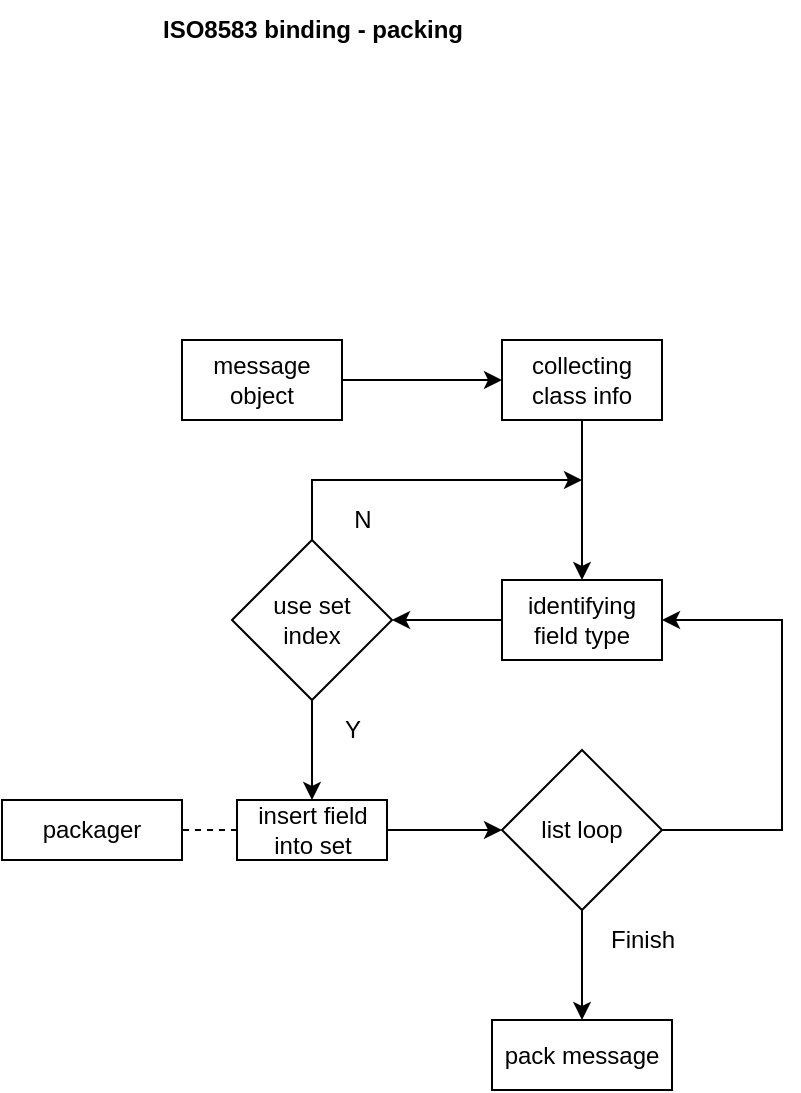 <mxfile version="20.8.16" type="github">
  <diagram name="Page-1" id="iesOPW5UEVCXa7-aBT-z">
    <mxGraphModel dx="1468" dy="649" grid="1" gridSize="10" guides="1" tooltips="1" connect="1" arrows="1" fold="1" page="1" pageScale="1" pageWidth="850" pageHeight="1100" math="0" shadow="0">
      <root>
        <mxCell id="0" />
        <mxCell id="1" parent="0" />
        <mxCell id="FhdzTXekeuRtPupGvzrz-3" value="" style="edgeStyle=orthogonalEdgeStyle;rounded=0;orthogonalLoop=1;jettySize=auto;html=1;" edge="1" parent="1" source="FhdzTXekeuRtPupGvzrz-1" target="FhdzTXekeuRtPupGvzrz-2">
          <mxGeometry relative="1" as="geometry" />
        </mxCell>
        <mxCell id="FhdzTXekeuRtPupGvzrz-1" value="message object" style="rounded=0;whiteSpace=wrap;html=1;" vertex="1" parent="1">
          <mxGeometry x="40" y="190" width="80" height="40" as="geometry" />
        </mxCell>
        <mxCell id="FhdzTXekeuRtPupGvzrz-8" value="" style="edgeStyle=orthogonalEdgeStyle;rounded=0;orthogonalLoop=1;jettySize=auto;html=1;" edge="1" parent="1" source="FhdzTXekeuRtPupGvzrz-2" target="FhdzTXekeuRtPupGvzrz-7">
          <mxGeometry relative="1" as="geometry" />
        </mxCell>
        <mxCell id="FhdzTXekeuRtPupGvzrz-2" value="collecting class info" style="rounded=0;whiteSpace=wrap;html=1;" vertex="1" parent="1">
          <mxGeometry x="200" y="190" width="80" height="40" as="geometry" />
        </mxCell>
        <mxCell id="FhdzTXekeuRtPupGvzrz-6" value="&lt;b&gt;ISO8583 binding - packing&lt;/b&gt;" style="text;html=1;align=center;verticalAlign=middle;resizable=0;points=[];autosize=1;strokeColor=none;fillColor=none;" vertex="1" parent="1">
          <mxGeometry x="20" y="20" width="170" height="30" as="geometry" />
        </mxCell>
        <mxCell id="FhdzTXekeuRtPupGvzrz-22" value="" style="edgeStyle=orthogonalEdgeStyle;rounded=0;orthogonalLoop=1;jettySize=auto;html=1;endArrow=classic;endFill=1;" edge="1" parent="1" source="FhdzTXekeuRtPupGvzrz-7" target="FhdzTXekeuRtPupGvzrz-21">
          <mxGeometry relative="1" as="geometry" />
        </mxCell>
        <mxCell id="FhdzTXekeuRtPupGvzrz-7" value="identifying field type" style="rounded=0;whiteSpace=wrap;html=1;" vertex="1" parent="1">
          <mxGeometry x="200" y="310" width="80" height="40" as="geometry" />
        </mxCell>
        <mxCell id="FhdzTXekeuRtPupGvzrz-29" style="edgeStyle=orthogonalEdgeStyle;rounded=0;orthogonalLoop=1;jettySize=auto;html=1;entryX=1;entryY=0.5;entryDx=0;entryDy=0;endArrow=classic;endFill=1;exitX=1;exitY=0.5;exitDx=0;exitDy=0;" edge="1" parent="1" source="FhdzTXekeuRtPupGvzrz-12" target="FhdzTXekeuRtPupGvzrz-7">
          <mxGeometry relative="1" as="geometry">
            <Array as="points">
              <mxPoint x="340" y="435" />
              <mxPoint x="340" y="330" />
            </Array>
          </mxGeometry>
        </mxCell>
        <mxCell id="FhdzTXekeuRtPupGvzrz-32" value="" style="edgeStyle=orthogonalEdgeStyle;rounded=0;orthogonalLoop=1;jettySize=auto;html=1;endArrow=classic;endFill=1;" edge="1" parent="1" source="FhdzTXekeuRtPupGvzrz-12" target="FhdzTXekeuRtPupGvzrz-31">
          <mxGeometry relative="1" as="geometry" />
        </mxCell>
        <mxCell id="FhdzTXekeuRtPupGvzrz-12" value="list loop" style="rhombus;whiteSpace=wrap;html=1;rounded=0;" vertex="1" parent="1">
          <mxGeometry x="200" y="395" width="80" height="80" as="geometry" />
        </mxCell>
        <mxCell id="FhdzTXekeuRtPupGvzrz-19" value="" style="edgeStyle=orthogonalEdgeStyle;rounded=0;orthogonalLoop=1;jettySize=auto;html=1;dashed=1;endArrow=none;endFill=0;exitX=0;exitY=0.5;exitDx=0;exitDy=0;entryX=1;entryY=0.5;entryDx=0;entryDy=0;" edge="1" parent="1" source="FhdzTXekeuRtPupGvzrz-26" target="FhdzTXekeuRtPupGvzrz-18">
          <mxGeometry relative="1" as="geometry" />
        </mxCell>
        <mxCell id="FhdzTXekeuRtPupGvzrz-18" value="packager" style="whiteSpace=wrap;html=1;rounded=0;" vertex="1" parent="1">
          <mxGeometry x="-50" y="420" width="90" height="30" as="geometry" />
        </mxCell>
        <mxCell id="FhdzTXekeuRtPupGvzrz-23" style="edgeStyle=orthogonalEdgeStyle;rounded=0;orthogonalLoop=1;jettySize=auto;html=1;endArrow=classic;endFill=1;" edge="1" parent="1" source="FhdzTXekeuRtPupGvzrz-21">
          <mxGeometry relative="1" as="geometry">
            <mxPoint x="240" y="260" as="targetPoint" />
            <Array as="points">
              <mxPoint x="105" y="260" />
            </Array>
          </mxGeometry>
        </mxCell>
        <mxCell id="FhdzTXekeuRtPupGvzrz-27" value="" style="edgeStyle=orthogonalEdgeStyle;rounded=0;orthogonalLoop=1;jettySize=auto;html=1;endArrow=classic;endFill=1;" edge="1" parent="1" source="FhdzTXekeuRtPupGvzrz-21" target="FhdzTXekeuRtPupGvzrz-26">
          <mxGeometry relative="1" as="geometry" />
        </mxCell>
        <mxCell id="FhdzTXekeuRtPupGvzrz-21" value="&lt;div&gt;use set &lt;br&gt;&lt;/div&gt;&lt;div&gt;index&lt;/div&gt;" style="rhombus;whiteSpace=wrap;html=1;rounded=0;" vertex="1" parent="1">
          <mxGeometry x="65" y="290" width="80" height="80" as="geometry" />
        </mxCell>
        <mxCell id="FhdzTXekeuRtPupGvzrz-24" value="N" style="text;html=1;align=center;verticalAlign=middle;resizable=0;points=[];autosize=1;strokeColor=none;fillColor=none;" vertex="1" parent="1">
          <mxGeometry x="115" y="265" width="30" height="30" as="geometry" />
        </mxCell>
        <mxCell id="FhdzTXekeuRtPupGvzrz-25" value="Y" style="text;html=1;align=center;verticalAlign=middle;resizable=0;points=[];autosize=1;strokeColor=none;fillColor=none;" vertex="1" parent="1">
          <mxGeometry x="110" y="370" width="30" height="30" as="geometry" />
        </mxCell>
        <mxCell id="FhdzTXekeuRtPupGvzrz-28" style="edgeStyle=orthogonalEdgeStyle;rounded=0;orthogonalLoop=1;jettySize=auto;html=1;entryX=0;entryY=0.5;entryDx=0;entryDy=0;endArrow=classic;endFill=1;" edge="1" parent="1" source="FhdzTXekeuRtPupGvzrz-26" target="FhdzTXekeuRtPupGvzrz-12">
          <mxGeometry relative="1" as="geometry" />
        </mxCell>
        <mxCell id="FhdzTXekeuRtPupGvzrz-26" value="insert field into set " style="whiteSpace=wrap;html=1;rounded=0;" vertex="1" parent="1">
          <mxGeometry x="67.5" y="420" width="75" height="30" as="geometry" />
        </mxCell>
        <mxCell id="FhdzTXekeuRtPupGvzrz-31" value="pack message" style="whiteSpace=wrap;html=1;rounded=0;" vertex="1" parent="1">
          <mxGeometry x="195" y="530" width="90" height="35" as="geometry" />
        </mxCell>
        <mxCell id="FhdzTXekeuRtPupGvzrz-33" value="Finish" style="text;html=1;align=center;verticalAlign=middle;resizable=0;points=[];autosize=1;strokeColor=none;fillColor=none;" vertex="1" parent="1">
          <mxGeometry x="240" y="475" width="60" height="30" as="geometry" />
        </mxCell>
      </root>
    </mxGraphModel>
  </diagram>
</mxfile>
